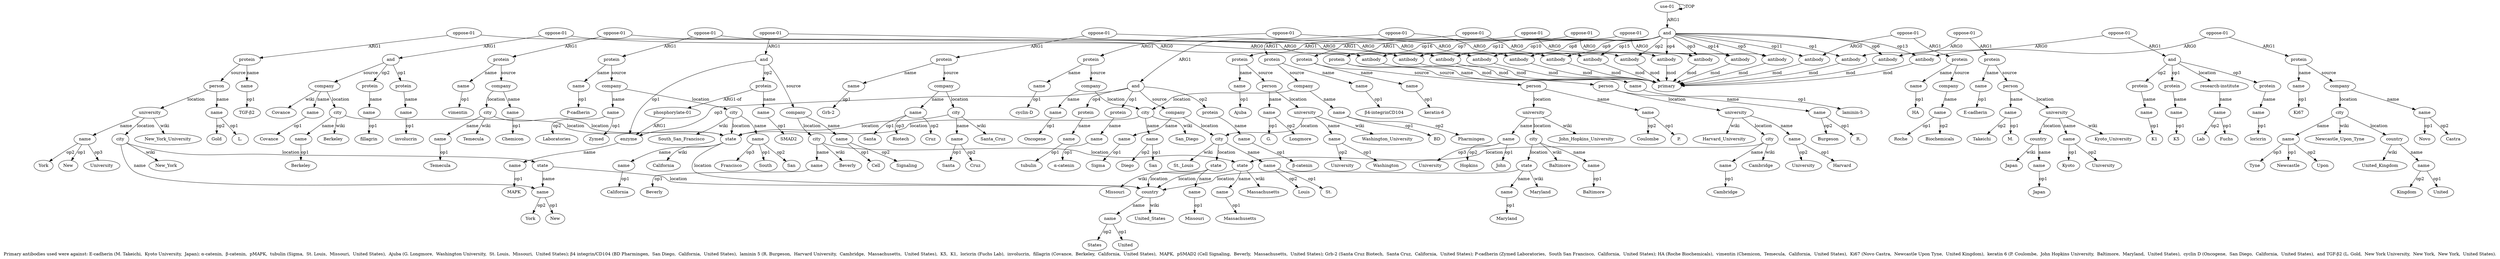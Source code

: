 digraph  {
	graph [label="Primary antibodies used were against: E-cadherin (M. Takeichi,  Kyoto University,  Japan); α-catenin,  β-catenin,  pMAPK,  tubulin (\
Sigma,  St. Louis,  Missouri,  United States),  Ajuba (G. Longmore,  Washington University,  St. Louis,  Missouri,  United States); \
β4 integrin/CD104 (BD Pharmingen,  San Diego,  California,  United States),  laminin 5 (R. Burgeson,  Harvard University,  Cambridge,  \
Massachusetts,  United States),  K5,  K1,  loricrin (Fuchs Lab),  involucrin,  fillagrin (Covance,  Berkeley,  California,  United \
States),  MAPK,  pSMAD2 (Cell Signaling,  Beverly,  Massachusetts,  United States); Grb-2 (Santa Cruz Biotech,  Santa Cruz,  California,  \
United States); P-cadherin (Zymed Laboratories,  South San Francisco,  California,  United States); HA (Roche Biochemicals),  vimentin (\
Chemicon,  Temecula,  California,  United States),  Ki67 (Novo Castra,  Newcastle Upon Tyne,  United Kingdom),  keratin 6 (P. Coulombe,  \
John Hopkins University,  Baltimore,  Maryland,  United States),  cyclin D (Oncogene,  San Diego,  California,  United States),  \
and TGF-β2 (L. Gold,  New York University,  New York,  New York,  United States)."];
	node [label="\N"];
	"a56 Burgeson"	 [color=black,
		gold_ind=-1,
		gold_label=Burgeson,
		label=Burgeson,
		test_ind=-1,
		test_label=Burgeson];
	"a8 Takeichi"	 [color=black,
		gold_ind=-1,
		gold_label=Takeichi,
		label=Takeichi,
		test_ind=-1,
		test_label=Takeichi];
	a161	 [color=black,
		gold_ind=161,
		gold_label=name,
		label=name,
		test_ind=161,
		test_label=name];
	"a161 York"	 [color=black,
		gold_ind=-1,
		gold_label=York,
		label=York,
		test_ind=-1,
		test_label=York];
	a161 -> "a161 York" [key=0,
	color=black,
	gold_label=op2,
	label=op2,
	test_label=op2];
"a161 New" [color=black,
	gold_ind=-1,
	gold_label=New,
	label=New,
	test_ind=-1,
	test_label=New];
a161 -> "a161 New" [key=0,
color=black,
gold_label=op1,
label=op1,
test_label=op1];
"a89 SMAD2" [color=black,
gold_ind=-1,
gold_label=SMAD2,
label=SMAD2,
test_ind=-1,
test_label=SMAD2];
"a131 Tyne" [color=black,
gold_ind=-1,
gold_label=Tyne,
label=Tyne,
test_ind=-1,
test_label=Tyne];
"a144 Maryland" [color=black,
gold_ind=-1,
gold_label=Maryland,
label=Maryland,
test_ind=-1,
test_label=Maryland];
"a12 Japan" [color=black,
gold_ind=-1,
gold_label=Japan,
label=Japan,
test_ind=-1,
test_label=Japan];
"a99 Cruz" [color=black,
gold_ind=-1,
gold_label=Cruz,
label=Cruz,
test_ind=-1,
test_label=Cruz];
"a97 Grb-2" [color=black,
gold_ind=-1,
gold_label="Grb-2",
label="Grb-2",
test_ind=-1,
test_label="Grb-2"];
"a73 Fuchs" [color=black,
gold_ind=-1,
gold_label=Fuchs,
label=Fuchs,
test_ind=-1,
test_label=Fuchs];
"a107 Laboratories" [color=black,
gold_ind=-1,
gold_label=Laboratories,
label=Laboratories,
test_ind=-1,
test_label=Laboratories];
"a130 Newcastle_Upon_Tyne" [color=black,
gold_ind=-1,
gold_label=Newcastle_Upon_Tyne,
label=Newcastle_Upon_Tyne,
test_ind=-1,
test_label=Newcastle_Upon_Tyne];
"a109 South" [color=black,
gold_ind=-1,
gold_label=South,
label=South,
test_ind=-1,
test_label=South];
"a133 Kingdom" [color=black,
gold_ind=-1,
gold_label=Kingdom,
label=Kingdom,
test_ind=-1,
test_label=Kingdom];
"a29 Missouri" [color=black,
gold_ind=-1,
gold_label=Missouri,
label=Missouri,
test_ind=-1,
test_label=Missouri];
"a158 New_York_University" [color=black,
gold_ind=-1,
gold_label=New_York_University,
label=New_York_University,
test_ind=-1,
test_label=New_York_University];
"a157 Gold" [color=black,
gold_ind=-1,
gold_label=Gold,
label=Gold,
test_ind=-1,
test_label=Gold];
"a157 L." [color=black,
gold_ind=-1,
gold_label="L.",
label="L.",
test_ind=-1,
test_label="L."];
a99 [color=black,
gold_ind=99,
gold_label=name,
label=name,
test_ind=99,
test_label=name];
a99 -> "a99 Cruz" [key=0,
color=black,
gold_label=op2,
label=op2,
test_label=op2];
"a99 Santa" [color=black,
gold_ind=-1,
gold_label=Santa,
label=Santa,
test_ind=-1,
test_label=Santa];
a99 -> "a99 Santa" [key=0,
color=black,
gold_label=op1,
label=op1,
test_label=op1];
"a99 Biotech" [color=black,
gold_ind=-1,
gold_label=Biotech,
label=Biotech,
test_ind=-1,
test_label=Biotech];
a99 -> "a99 Biotech" [key=0,
color=black,
gold_label=op3,
label=op3,
test_label=op3];
a98 [color=black,
gold_ind=98,
gold_label=company,
label=company,
test_ind=98,
test_label=company];
a98 -> a99 [key=0,
color=black,
gold_label=name,
label=name,
test_label=name];
a100 [color=black,
gold_ind=100,
gold_label=city,
label=city,
test_ind=100,
test_label=city];
a98 -> a100 [key=0,
color=black,
gold_label=location,
label=location,
test_label=location];
"a10 Kyoto" [color=black,
gold_ind=-1,
gold_label=Kyoto,
label=Kyoto,
test_ind=-1,
test_label=Kyoto];
a95 [color=black,
gold_ind=95,
gold_label="oppose-01",
label="oppose-01",
test_ind=95,
test_label="oppose-01"];
a94 [color=black,
gold_ind=94,
gold_label=antibody,
label=antibody,
test_ind=94,
test_label=antibody];
a95 -> a94 [key=0,
color=black,
gold_label=ARG0,
label=ARG0,
test_label=ARG0];
a96 [color=black,
gold_ind=96,
gold_label=protein,
label=protein,
test_ind=96,
test_label=protein];
a95 -> a96 [key=0,
color=black,
gold_label=ARG1,
label=ARG1,
test_label=ARG1];
a3 [color=black,
gold_ind=3,
gold_label=primary,
label=primary,
test_ind=3,
test_label=primary];
a94 -> a3 [key=0,
color=black,
gold_label=mod,
label=mod,
test_label=mod];
a97 [color=black,
gold_ind=97,
gold_label=name,
label=name,
test_ind=97,
test_label=name];
a97 -> "a97 Grb-2" [key=0,
color=black,
gold_label=op1,
label=op1,
test_label=op1];
a96 -> a98 [key=0,
color=black,
gold_label=source,
label=source,
test_label=source];
a96 -> a97 [key=0,
color=black,
gold_label=name,
label=name,
test_label=name];
a91 [color=black,
gold_ind=91,
gold_label=name,
label=name,
test_ind=91,
test_label=name];
"a91 Signaling" [color=black,
gold_ind=-1,
gold_label=Signaling,
label=Signaling,
test_ind=-1,
test_label=Signaling];
a91 -> "a91 Signaling" [key=0,
color=black,
gold_label=op2,
label=op2,
test_label=op2];
"a91 Cell" [color=black,
gold_ind=-1,
gold_label=Cell,
label=Cell,
test_ind=-1,
test_label=Cell];
a91 -> "a91 Cell" [key=0,
color=black,
gold_label=op1,
label=op1,
test_label=op1];
a90 [color=black,
gold_ind=90,
gold_label=company,
label=company,
test_ind=90,
test_label=company];
a90 -> a91 [key=0,
color=black,
gold_label=name,
label=name,
test_label=name];
a92 [color=black,
gold_ind=92,
gold_label=city,
label=city,
test_ind=92,
test_label=city];
a90 -> a92 [key=0,
color=black,
gold_label=location,
label=location,
test_label=location];
a93 [color=black,
gold_ind=93,
gold_label=name,
label=name,
test_ind=93,
test_label=name];
"a93 Beverly" [color=black,
gold_ind=-1,
gold_label=Beverly,
label=Beverly,
test_ind=-1,
test_label=Beverly];
a93 -> "a93 Beverly" [key=0,
color=black,
gold_label=op1,
label=op1,
test_label=op1];
a92 -> a93 [key=0,
color=black,
gold_label=name,
label=name,
test_label=name];
a61 [color=black,
gold_ind=61,
gold_label=state,
label=state,
test_ind=61,
test_label=state];
a92 -> a61 [key=0,
color=black,
gold_label=location,
label=location,
test_label=location];
"a92 Beverly" [color=black,
gold_ind=-1,
gold_label=Beverly,
label=Beverly,
test_ind=-1,
test_label=Beverly];
a92 -> "a92 Beverly" [key=0,
color=black,
gold_label=wiki,
label=wiki,
test_label=wiki];
"a69 K1" [color=black,
gold_ind=-1,
gold_label=K1,
label=K1,
test_ind=-1,
test_label=K1];
"a131 Newcastle" [color=black,
gold_ind=-1,
gold_label=Newcastle,
label=Newcastle,
test_ind=-1,
test_label=Newcastle];
"a131 Upon" [color=black,
gold_ind=-1,
gold_label=Upon,
label=Upon,
test_ind=-1,
test_label=Upon];
a79 [color=black,
gold_ind=79,
gold_label=protein,
label=protein,
test_ind=79,
test_label=protein];
a80 [color=black,
gold_ind=80,
gold_label=name,
label=name,
test_ind=80,
test_label=name];
a79 -> a80 [key=0,
color=black,
gold_label=name,
label=name,
test_label=name];
a78 [color=black,
gold_ind=78,
gold_label=name,
label=name,
test_ind=78,
test_label=name];
"a78 involucrin" [color=black,
gold_ind=-1,
gold_label=involucrin,
label=involucrin,
test_ind=-1,
test_label=involucrin];
a78 -> "a78 involucrin" [key=0,
color=black,
gold_label=op1,
label=op1,
test_label=op1];
a77 [color=black,
gold_ind=77,
gold_label=protein,
label=protein,
test_ind=77,
test_label=protein];
a77 -> a78 [key=0,
color=black,
gold_label=name,
label=name,
test_label=name];
a76 [color=black,
gold_ind=76,
gold_label=and,
label=and,
test_ind=76,
test_label=and];
a76 -> a79 [key=0,
color=black,
gold_label=op2,
label=op2,
test_label=op2];
a76 -> a77 [key=0,
color=black,
gold_label=op1,
label=op1,
test_label=op1];
a81 [color=black,
gold_ind=81,
gold_label=company,
label=company,
test_ind=81,
test_label=company];
a76 -> a81 [key=0,
color=black,
gold_label=source,
label=source,
test_label=source];
a75 [color=black,
gold_ind=75,
gold_label="oppose-01",
label="oppose-01",
test_ind=75,
test_label="oppose-01"];
a75 -> a76 [key=0,
color=black,
gold_label=ARG1,
label=ARG1,
test_label=ARG1];
a74 [color=black,
gold_ind=74,
gold_label=antibody,
label=antibody,
test_ind=74,
test_label=antibody];
a75 -> a74 [key=0,
color=black,
gold_label=ARG0,
label=ARG0,
test_label=ARG0];
a74 -> a3 [key=0,
color=black,
gold_label=mod,
label=mod,
test_label=mod];
a73 [color=black,
gold_ind=73,
gold_label=name,
label=name,
test_ind=73,
test_label=name];
a73 -> "a73 Fuchs" [key=0,
color=black,
gold_label=op1,
label=op1,
test_label=op1];
"a73 Lab" [color=black,
gold_ind=-1,
gold_label=Lab,
label=Lab,
test_ind=-1,
test_label=Lab];
a73 -> "a73 Lab" [key=0,
color=black,
gold_label=op2,
label=op2,
test_label=op2];
a72 [color=black,
gold_ind=72,
gold_label="research-institute",
label="research-institute",
test_ind=72,
test_label="research-institute"];
a72 -> a73 [key=0,
color=black,
gold_label=name,
label=name,
test_label=name];
a71 [color=black,
gold_ind=71,
gold_label=name,
label=name,
test_ind=71,
test_label=name];
"a71 loricrin" [color=black,
gold_ind=-1,
gold_label=loricrin,
label=loricrin,
test_ind=-1,
test_label=loricrin];
a71 -> "a71 loricrin" [key=0,
color=black,
gold_label=op1,
label=op1,
test_label=op1];
a70 [color=black,
gold_ind=70,
gold_label=protein,
label=protein,
test_ind=70,
test_label=protein];
a70 -> a71 [key=0,
color=black,
gold_label=name,
label=name,
test_label=name];
"a81 Covance" [color=black,
gold_ind=-1,
gold_label=Covance,
label=Covance,
test_ind=-1,
test_label=Covance];
"a132 United_Kingdom" [color=black,
gold_ind=-1,
gold_label=United_Kingdom,
label=United_Kingdom,
test_ind=-1,
test_label=United_Kingdom];
"a84 Berkeley" [color=black,
gold_ind=-1,
gold_label=Berkeley,
label=Berkeley,
test_ind=-1,
test_label=Berkeley];
"a115 Roche" [color=black,
gold_ind=-1,
gold_label=Roche,
label=Roche,
test_ind=-1,
test_label=Roche];
a82 [color=black,
gold_ind=82,
gold_label=name,
label=name,
test_ind=82,
test_label=name];
"a82 Covance" [color=black,
gold_ind=-1,
gold_label=Covance,
label=Covance,
test_ind=-1,
test_label=Covance];
a82 -> "a82 Covance" [key=0,
color=black,
gold_label=op1,
label=op1,
test_label=op1];
a83 [color=black,
gold_ind=83,
gold_label=city,
label=city,
test_ind=83,
test_label=city];
a84 [color=black,
gold_ind=84,
gold_label=name,
label=name,
test_ind=84,
test_label=name];
a83 -> a84 [key=0,
color=black,
gold_label=name,
label=name,
test_label=name];
"a83 Berkeley" [color=black,
gold_ind=-1,
gold_label=Berkeley,
label=Berkeley,
test_ind=-1,
test_label=Berkeley];
a83 -> "a83 Berkeley" [key=0,
color=black,
gold_label=wiki,
label=wiki,
test_label=wiki];
a49 [color=black,
gold_ind=49,
gold_label=state,
label=state,
test_ind=49,
test_label=state];
a83 -> a49 [key=0,
color=black,
gold_label=location,
label=location,
test_label=location];
"a80 fillagrin" [color=black,
gold_ind=-1,
gold_label=fillagrin,
label=fillagrin,
test_ind=-1,
test_label=fillagrin];
a80 -> "a80 fillagrin" [key=0,
color=black,
gold_label=op1,
label=op1,
test_label=op1];
a81 -> "a81 Covance" [key=0,
color=black,
gold_label=wiki,
label=wiki,
test_label=wiki];
a81 -> a82 [key=0,
color=black,
gold_label=name,
label=name,
test_label=name];
a81 -> a83 [key=0,
color=black,
gold_label=location,
label=location,
test_label=location];
a86 [color=black,
gold_ind=86,
gold_label="oppose-01",
label="oppose-01",
test_ind=86,
test_label="oppose-01"];
a87 [color=black,
gold_ind=87,
gold_label=and,
label=and,
test_ind=87,
test_label=and];
a86 -> a87 [key=0,
color=black,
gold_label=ARG1,
label=ARG1,
test_label=ARG1];
a85 [color=black,
gold_ind=85,
gold_label=antibody,
label=antibody,
test_ind=85,
test_label=antibody];
a86 -> a85 [key=0,
color=black,
gold_label=ARG0,
label=ARG0,
test_label=ARG0];
a87 -> a90 [key=0,
color=black,
gold_label=source,
label=source,
test_label=source];
a88 [color=black,
gold_ind=88,
gold_label=protein,
label=protein,
test_ind=88,
test_label=protein];
a87 -> a88 [key=0,
color=black,
gold_label=op2,
label=op2,
test_label=op2];
a20 [color=black,
gold_ind=20,
gold_label=enzyme,
label=enzyme,
test_ind=20,
test_label=enzyme];
a87 -> a20 [key=0,
color=black,
gold_label=op1,
label=op1,
test_label=op1];
a84 -> "a84 Berkeley" [key=0,
color=black,
gold_label=op1,
label=op1,
test_label=op1];
a85 -> a3 [key=0,
color=black,
gold_label=mod,
label=mod,
test_label=mod];
a89 [color=black,
gold_ind=89,
gold_label=name,
label=name,
test_ind=89,
test_label=name];
a88 -> a89 [key=0,
color=black,
gold_label=name,
label=name,
test_label=name];
a22 [color=black,
gold_ind=22,
gold_label="phosphorylate-01",
label="phosphorylate-01",
test_ind=22,
test_label="phosphorylate-01"];
a88 -> a22 [key=0,
color=black,
gold_label="ARG1-of",
label="ARG1-of",
test_label="ARG1-of"];
a89 -> "a89 SMAD2" [key=0,
color=black,
gold_label=op1,
label=op1,
test_label=op1];
"a49 California" [color=black,
gold_ind=-1,
gold_label=California,
label=California,
test_ind=-1,
test_label=California];
a159 [color=black,
gold_ind=159,
gold_label=name,
label=name,
test_ind=159,
test_label=name];
"a159 New" [color=black,
gold_ind=-1,
gold_label=New,
label=New,
test_ind=-1,
test_label=New];
a159 -> "a159 New" [key=0,
color=black,
gold_label=op1,
label=op1,
test_label=op1];
"a159 University" [color=black,
gold_ind=-1,
gold_label=University,
label=University,
test_ind=-1,
test_label=University];
a159 -> "a159 University" [key=0,
color=black,
gold_label=op3,
label=op3,
test_label=op3];
"a159 York" [color=black,
gold_ind=-1,
gold_label=York,
label=York,
test_ind=-1,
test_label=York];
a159 -> "a159 York" [key=0,
color=black,
gold_label=op2,
label=op2,
test_label=op2];
a128 [color=black,
gold_ind=128,
gold_label=company,
label=company,
test_ind=128,
test_label=company];
a129 [color=black,
gold_ind=129,
gold_label=name,
label=name,
test_ind=129,
test_label=name];
a128 -> a129 [key=0,
color=black,
gold_label=name,
label=name,
test_label=name];
a130 [color=black,
gold_ind=130,
gold_label=city,
label=city,
test_ind=130,
test_label=city];
a128 -> a130 [key=0,
color=black,
gold_label=location,
label=location,
test_label=location];
"a129 Castra" [color=black,
gold_ind=-1,
gold_label=Castra,
label=Castra,
test_ind=-1,
test_label=Castra];
a129 -> "a129 Castra" [key=0,
color=black,
gold_label=op2,
label=op2,
test_label=op2];
"a129 Novo" [color=black,
gold_ind=-1,
gold_label=Novo,
label=Novo,
test_ind=-1,
test_label=Novo];
a129 -> "a129 Novo" [key=0,
color=black,
gold_label=op1,
label=op1,
test_label=op1];
"a17 α-catenin" [color=black,
gold_ind=-1,
gold_label="α-catenin",
label="α-catenin",
test_ind=-1,
test_label="α-catenin"];
a120 [color=black,
gold_ind=120,
gold_label=company,
label=company,
test_ind=120,
test_label=company];
a121 [color=black,
gold_ind=121,
gold_label=name,
label=name,
test_ind=121,
test_label=name];
a120 -> a121 [key=0,
color=black,
gold_label=name,
label=name,
test_label=name];
a122 [color=black,
gold_ind=122,
gold_label=city,
label=city,
test_ind=122,
test_label=city];
a120 -> a122 [key=0,
color=black,
gold_label=location,
label=location,
test_label=location];
"a121 Chemicon" [color=black,
gold_ind=-1,
gold_label=Chemicon,
label=Chemicon,
test_ind=-1,
test_label=Chemicon];
a121 -> "a121 Chemicon" [key=0,
color=black,
gold_label=op1,
label=op1,
test_label=op1];
a123 [color=black,
gold_ind=123,
gold_label=name,
label=name,
test_ind=123,
test_label=name];
a122 -> a123 [key=0,
color=black,
gold_label=name,
label=name,
test_label=name];
a122 -> a49 [key=0,
color=black,
gold_label=location,
label=location,
test_label=location];
"a122 Temecula" [color=black,
gold_ind=-1,
gold_label=Temecula,
label=Temecula,
test_ind=-1,
test_label=Temecula];
a122 -> "a122 Temecula" [key=0,
color=black,
gold_label=wiki,
label=wiki,
test_label=wiki];
"a123 Temecula" [color=black,
gold_ind=-1,
gold_label=Temecula,
label=Temecula,
test_ind=-1,
test_label=Temecula];
a123 -> "a123 Temecula" [key=0,
color=black,
gold_label=op1,
label=op1,
test_label=op1];
a124 [color=black,
gold_ind=124,
gold_label=antibody,
label=antibody,
test_ind=124,
test_label=antibody];
a124 -> a3 [key=0,
color=black,
gold_label=mod,
label=mod,
test_label=mod];
a125 [color=black,
gold_ind=125,
gold_label="oppose-01",
label="oppose-01",
test_ind=125,
test_label="oppose-01"];
a125 -> a124 [key=0,
color=black,
gold_label=ARG0,
label=ARG0,
test_label=ARG0];
a126 [color=black,
gold_ind=126,
gold_label=protein,
label=protein,
test_ind=126,
test_label=protein];
a125 -> a126 [key=0,
color=black,
gold_label=ARG1,
label=ARG1,
test_label=ARG1];
a126 -> a128 [key=0,
color=black,
gold_label=source,
label=source,
test_label=source];
a127 [color=black,
gold_ind=127,
gold_label=name,
label=name,
test_ind=127,
test_label=name];
a126 -> a127 [key=0,
color=black,
gold_label=name,
label=name,
test_label=name];
"a127 Ki67" [color=black,
gold_ind=-1,
gold_label=Ki67,
label=Ki67,
test_ind=-1,
test_label=Ki67];
a127 -> "a127 Ki67" [key=0,
color=black,
gold_label=op1,
label=op1,
test_label=op1];
"a62 Massachusetts" [color=black,
gold_ind=-1,
gold_label=Massachusetts,
label=Massachusetts,
test_ind=-1,
test_label=Massachusetts];
a68 [color=black,
gold_ind=68,
gold_label=protein,
label=protein,
test_ind=68,
test_label=protein];
a69 [color=black,
gold_ind=69,
gold_label=name,
label=name,
test_ind=69,
test_label=name];
a68 -> a69 [key=0,
color=black,
gold_label=name,
label=name,
test_label=name];
a69 -> "a69 K1" [key=0,
color=black,
gold_label=op1,
label=op1,
test_label=op1];
a64 [color=black,
gold_ind=64,
gold_label="oppose-01",
label="oppose-01",
test_ind=64,
test_label="oppose-01"];
a65 [color=black,
gold_ind=65,
gold_label=and,
label=and,
test_ind=65,
test_label=and];
a64 -> a65 [key=0,
color=black,
gold_label=ARG1,
label=ARG1,
test_label=ARG1];
a63 [color=black,
gold_ind=63,
gold_label=antibody,
label=antibody,
test_ind=63,
test_label=antibody];
a64 -> a63 [key=0,
color=black,
gold_label=ARG0,
label=ARG0,
test_label=ARG0];
a65 -> a72 [key=0,
color=black,
gold_label=location,
label=location,
test_label=location];
a65 -> a70 [key=0,
color=black,
gold_label=op3,
label=op3,
test_label=op3];
a65 -> a68 [key=0,
color=black,
gold_label=op2,
label=op2,
test_label=op2];
a66 [color=black,
gold_ind=66,
gold_label=protein,
label=protein,
test_ind=66,
test_label=protein];
a65 -> a66 [key=0,
color=black,
gold_label=op1,
label=op1,
test_label=op1];
a67 [color=black,
gold_ind=67,
gold_label=name,
label=name,
test_ind=67,
test_label=name];
a66 -> a67 [key=0,
color=black,
gold_label=name,
label=name,
test_label=name];
"a67 K5" [color=black,
gold_ind=-1,
gold_label=K5,
label=K5,
test_ind=-1,
test_label=K5];
a67 -> "a67 K5" [key=0,
color=black,
gold_label=op1,
label=op1,
test_label=op1];
a60 [color=black,
gold_ind=60,
gold_label=name,
label=name,
test_ind=60,
test_label=name];
"a60 Cambridge" [color=black,
gold_ind=-1,
gold_label=Cambridge,
label=Cambridge,
test_ind=-1,
test_label=Cambridge];
a60 -> "a60 Cambridge" [key=0,
color=black,
gold_label=op1,
label=op1,
test_label=op1];
a62 [color=black,
gold_ind=62,
gold_label=name,
label=name,
test_ind=62,
test_label=name];
a61 -> a62 [key=0,
color=black,
gold_label=name,
label=name,
test_label=name];
a31 [color=black,
gold_ind=31,
gold_label=country,
label=country,
test_ind=31,
test_label=country];
a61 -> a31 [key=0,
color=black,
gold_label=location,
label=location,
test_label=location];
"a61 Massachusetts" [color=black,
gold_ind=-1,
gold_label=Massachusetts,
label=Massachusetts,
test_ind=-1,
test_label=Massachusetts];
a61 -> "a61 Massachusetts" [key=0,
color=black,
gold_label=wiki,
label=wiki,
test_label=wiki];
a62 -> "a62 Massachusetts" [key=0,
color=black,
gold_label=op1,
label=op1,
test_label=op1];
a63 -> a3 [key=0,
color=black,
gold_label=mod,
label=mod,
test_label=mod];
"a28 Louis" [color=black,
gold_ind=-1,
gold_label=Louis,
label=Louis,
test_ind=-1,
test_label=Louis];
"a48 Diego" [color=black,
gold_ind=-1,
gold_label=Diego,
label=Diego,
test_ind=-1,
test_label=Diego];
"a31 United_States" [color=black,
gold_ind=-1,
gold_label=United_States,
label=United_States,
test_ind=-1,
test_label=United_States];
"a21 MAPK" [color=black,
gold_ind=-1,
gold_label=MAPK,
label=MAPK,
test_ind=-1,
test_label=MAPK];
"a101 Santa" [color=black,
gold_ind=-1,
gold_label=Santa,
label=Santa,
test_ind=-1,
test_label=Santa];
"a47 San_Diego" [color=black,
gold_ind=-1,
gold_label=San_Diego,
label=San_Diego,
test_ind=-1,
test_label=San_Diego];
"a108 South_San_Francisco" [color=black,
gold_ind=-1,
gold_label=South_San_Francisco,
label=South_San_Francisco,
test_ind=-1,
test_label=South_San_Francisco];
"a28 St." [color=black,
gold_ind=-1,
gold_label="St.",
label="St.",
test_ind=-1,
test_label="St."];
"a39 Washington_University" [color=black,
gold_ind=-1,
gold_label=Washington_University,
label=Washington_University,
test_ind=-1,
test_label=Washington_University];
"a139 Coulombe" [color=black,
gold_ind=-1,
gold_label=Coulombe,
label=Coulombe,
test_ind=-1,
test_label=Coulombe];
a139 [color=black,
gold_ind=139,
gold_label=name,
label=name,
test_ind=139,
test_label=name];
a139 -> "a139 Coulombe" [key=0,
color=black,
gold_label=op2,
label=op2,
test_label=op2];
"a139 P." [color=black,
gold_ind=-1,
gold_label="P.",
label="P.",
test_ind=-1,
test_label="P."];
a139 -> "a139 P." [key=0,
color=black,
gold_label=op1,
label=op1,
test_label=op1];
a138 [color=black,
gold_ind=138,
gold_label=person,
label=person,
test_ind=138,
test_label=person];
a138 -> a139 [key=0,
color=black,
gold_label=name,
label=name,
test_label=name];
a140 [color=black,
gold_ind=140,
gold_label=university,
label=university,
test_ind=140,
test_label=university];
a138 -> a140 [key=0,
color=black,
gold_label=location,
label=location,
test_label=location];
"a109 San" [color=black,
gold_ind=-1,
gold_label=San,
label=San,
test_ind=-1,
test_label=San];
a133 [color=black,
gold_ind=133,
gold_label=name,
label=name,
test_ind=133,
test_label=name];
a133 -> "a133 Kingdom" [key=0,
color=black,
gold_label=op2,
label=op2,
test_label=op2];
"a133 United" [color=black,
gold_ind=-1,
gold_label=United,
label=United,
test_ind=-1,
test_label=United];
a133 -> "a133 United" [key=0,
color=black,
gold_label=op1,
label=op1,
test_label=op1];
a132 [color=black,
gold_ind=132,
gold_label=country,
label=country,
test_ind=132,
test_label=country];
a132 -> "a132 United_Kingdom" [key=0,
color=black,
gold_label=wiki,
label=wiki,
test_label=wiki];
a132 -> a133 [key=0,
color=black,
gold_label=name,
label=name,
test_label=name];
a131 [color=black,
gold_ind=131,
gold_label=name,
label=name,
test_ind=131,
test_label=name];
a131 -> "a131 Tyne" [key=0,
color=black,
gold_label=op3,
label=op3,
test_label=op3];
a131 -> "a131 Newcastle" [key=0,
color=black,
gold_label=op1,
label=op1,
test_label=op1];
a131 -> "a131 Upon" [key=0,
color=black,
gold_label=op2,
label=op2,
test_label=op2];
a130 -> "a130 Newcastle_Upon_Tyne" [key=0,
color=black,
gold_label=wiki,
label=wiki,
test_label=wiki];
a130 -> a132 [key=0,
color=black,
gold_label=location,
label=location,
test_label=location];
a130 -> a131 [key=0,
color=black,
gold_label=name,
label=name,
test_label=name];
a137 [color=black,
gold_ind=137,
gold_label=name,
label=name,
test_ind=137,
test_label=name];
"a137 keratin-6" [color=black,
gold_ind=-1,
gold_label="keratin-6",
label="keratin-6",
test_ind=-1,
test_label="keratin-6"];
a137 -> "a137 keratin-6" [key=0,
color=black,
gold_label=op1,
label=op1,
test_label=op1];
a136 [color=black,
gold_ind=136,
gold_label=protein,
label=protein,
test_ind=136,
test_label=protein];
a136 -> a138 [key=0,
color=black,
gold_label=source,
label=source,
test_label=source];
a136 -> a137 [key=0,
color=black,
gold_label=name,
label=name,
test_label=name];
a135 [color=black,
gold_ind=135,
gold_label="oppose-01",
label="oppose-01",
test_ind=135,
test_label="oppose-01"];
a135 -> a136 [key=0,
color=black,
gold_label=ARG1,
label=ARG1,
test_label=ARG1];
a134 [color=black,
gold_ind=134,
gold_label=antibody,
label=antibody,
test_ind=134,
test_label=antibody];
a135 -> a134 [key=0,
color=black,
gold_label=ARG0,
label=ARG0,
test_label=ARG0];
a134 -> a3 [key=0,
color=black,
gold_label=mod,
label=mod,
test_label=mod];
"a119 vimentin" [color=black,
gold_ind=-1,
gold_label=vimentin,
label=vimentin,
test_ind=-1,
test_label=vimentin];
a162 [color=black,
gold_ind=162,
gold_label=state,
label=state,
test_ind=162,
test_label=state];
a162 -> a161 [key=0,
color=black,
gold_label=name,
label=name,
test_label=name];
a162 -> a31 [key=0,
color=black,
gold_label=location,
label=location,
test_label=location];
"a151 Oncogene" [color=black,
gold_ind=-1,
gold_label=Oncogene,
label=Oncogene,
test_ind=-1,
test_label=Oncogene];
"a54 laminin-5" [color=black,
gold_ind=-1,
gold_label="laminin-5",
label="laminin-5",
test_ind=-1,
test_label="laminin-5"];
"a141 University" [color=black,
gold_ind=-1,
gold_label=University,
label=University,
test_ind=-1,
test_label=University];
"a58 Harvard" [color=black,
gold_ind=-1,
gold_label=Harvard,
label=Harvard,
test_ind=-1,
test_label=Harvard];
a106 [color=black,
gold_ind=106,
gold_label=company,
label=company,
test_ind=106,
test_label=company];
a107 [color=black,
gold_ind=107,
gold_label=name,
label=name,
test_ind=107,
test_label=name];
a106 -> a107 [key=0,
color=black,
gold_label=name,
label=name,
test_label=name];
a108 [color=black,
gold_ind=108,
gold_label=city,
label=city,
test_ind=108,
test_label=city];
a106 -> a108 [key=0,
color=black,
gold_label=location,
label=location,
test_label=location];
a107 -> "a107 Laboratories" [key=0,
color=black,
gold_label=op2,
label=op2,
test_label=op2];
"a107 Zymed" [color=black,
gold_ind=-1,
gold_label=Zymed,
label=Zymed,
test_ind=-1,
test_label=Zymed];
a107 -> "a107 Zymed" [key=0,
color=black,
gold_label=op1,
label=op1,
test_label=op1];
a104 [color=black,
gold_ind=104,
gold_label=protein,
label=protein,
test_ind=104,
test_label=protein];
a104 -> a106 [key=0,
color=black,
gold_label=source,
label=source,
test_label=source];
a105 [color=black,
gold_ind=105,
gold_label=name,
label=name,
test_ind=105,
test_label=name];
a104 -> a105 [key=0,
color=black,
gold_label=name,
label=name,
test_label=name];
"a105 P-cadherin" [color=black,
gold_ind=-1,
gold_label="P-cadherin",
label="P-cadherin",
test_ind=-1,
test_label="P-cadherin"];
a105 -> "a105 P-cadherin" [key=0,
color=black,
gold_label=op1,
label=op1,
test_label=op1];
a102 [color=black,
gold_ind=102,
gold_label=antibody,
label=antibody,
test_ind=102,
test_label=antibody];
a102 -> a3 [key=0,
color=black,
gold_label=mod,
label=mod,
test_label=mod];
a103 [color=black,
gold_ind=103,
gold_label="oppose-01",
label="oppose-01",
test_ind=103,
test_label="oppose-01"];
a103 -> a104 [key=0,
color=black,
gold_label=ARG1,
label=ARG1,
test_label=ARG1];
a103 -> a102 [key=0,
color=black,
gold_label=ARG0,
label=ARG0,
test_label=ARG0];
a101 [color=black,
gold_ind=101,
gold_label=name,
label=name,
test_ind=101,
test_label=name];
a100 -> a101 [key=0,
color=black,
gold_label=name,
label=name,
test_label=name];
"a100 Santa_Cruz" [color=black,
gold_ind=-1,
gold_label=Santa_Cruz,
label=Santa_Cruz,
test_ind=-1,
test_label=Santa_Cruz];
a100 -> "a100 Santa_Cruz" [key=0,
color=black,
gold_label=wiki,
label=wiki,
test_label=wiki];
a100 -> a49 [key=0,
color=black,
gold_label=location,
label=location,
test_label=location];
a101 -> "a101 Santa" [key=0,
color=black,
gold_label=op1,
label=op1,
test_label=op1];
"a101 Cruz" [color=black,
gold_ind=-1,
gold_label=Cruz,
label=Cruz,
test_ind=-1,
test_label=Cruz];
a101 -> "a101 Cruz" [key=0,
color=black,
gold_label=op2,
label=op2,
test_label=op2];
"a26 Sigma" [color=black,
gold_ind=-1,
gold_label=Sigma,
label=Sigma,
test_ind=-1,
test_label=Sigma];
a108 -> "a108 South_San_Francisco" [key=0,
color=black,
gold_label=wiki,
label=wiki,
test_label=wiki];
a109 [color=black,
gold_ind=109,
gold_label=name,
label=name,
test_ind=109,
test_label=name];
a108 -> a109 [key=0,
color=black,
gold_label=name,
label=name,
test_label=name];
a108 -> a49 [key=0,
color=black,
gold_label=location,
label=location,
test_label=location];
a109 -> "a109 South" [key=0,
color=black,
gold_label=op1,
label=op1,
test_label=op1];
a109 -> "a109 San" [key=0,
color=black,
gold_label=op2,
label=op2,
test_label=op2];
"a109 Francisco" [color=black,
gold_ind=-1,
gold_label=Francisco,
label=Francisco,
test_ind=-1,
test_label=Francisco];
a109 -> "a109 Francisco" [key=0,
color=black,
gold_label=op3,
label=op3,
test_label=op3];
"a38 Longmore" [color=black,
gold_ind=-1,
gold_label=Longmore,
label=Longmore,
test_ind=-1,
test_label=Longmore];
"a36 Ajuba" [color=black,
gold_ind=-1,
gold_label=Ajuba,
label=Ajuba,
test_ind=-1,
test_label=Ajuba];
"a59 Cambridge" [color=black,
gold_ind=-1,
gold_label=Cambridge,
label=Cambridge,
test_ind=-1,
test_label=Cambridge];
"a32 States" [color=black,
gold_ind=-1,
gold_label=States,
label=States,
test_ind=-1,
test_label=States];
"a27 St._Louis" [color=black,
gold_ind=-1,
gold_label="St._Louis",
label="St._Louis",
test_ind=-1,
test_label="St._Louis"];
"a11 Japan" [color=black,
gold_ind=-1,
gold_label=Japan,
label=Japan,
test_ind=-1,
test_label=Japan];
a160 [color=black,
gold_ind=160,
gold_label=city,
label=city,
test_ind=160,
test_label=city];
a160 -> a161 [key=0,
color=black,
gold_label=name,
label=name,
test_label=name];
a160 -> a162 [key=0,
color=black,
gold_label=location,
label=location,
test_label=location];
"a160 New_York" [color=black,
gold_ind=-1,
gold_label=New_York,
label=New_York,
test_ind=-1,
test_label=New_York];
a160 -> "a160 New_York" [key=0,
color=black,
gold_label=wiki,
label=wiki,
test_label=wiki];
"a141 Hopkins" [color=black,
gold_ind=-1,
gold_label=Hopkins,
label=Hopkins,
test_ind=-1,
test_label=Hopkins];
"a48 San" [color=black,
gold_ind=-1,
gold_label=San,
label=San,
test_ind=-1,
test_label=San];
"a9 Kyoto_University" [color=black,
gold_ind=-1,
gold_label=Kyoto_University,
label=Kyoto_University,
test_ind=-1,
test_label=Kyoto_University];
"a6 E-cadherin" [color=black,
gold_ind=-1,
gold_label="E-cadherin",
label="E-cadherin",
test_ind=-1,
test_label="E-cadherin"];
"a10 University" [color=black,
gold_ind=-1,
gold_label=University,
label=University,
test_ind=-1,
test_label=University];
"a40 University" [color=black,
gold_ind=-1,
gold_label=University,
label=University,
test_ind=-1,
test_label=University];
a111 [color=black,
gold_ind=111,
gold_label="oppose-01",
label="oppose-01",
test_ind=111,
test_label="oppose-01"];
a110 [color=black,
gold_ind=110,
gold_label=antibody,
label=antibody,
test_ind=110,
test_label=antibody];
a111 -> a110 [key=0,
color=black,
gold_label=ARG0,
label=ARG0,
test_label=ARG0];
a112 [color=black,
gold_ind=112,
gold_label=protein,
label=protein,
test_ind=112,
test_label=protein];
a111 -> a112 [key=0,
color=black,
gold_label=ARG1,
label=ARG1,
test_label=ARG1];
a110 -> a3 [key=0,
color=black,
gold_label=mod,
label=mod,
test_label=mod];
a113 [color=black,
gold_ind=113,
gold_label=name,
label=name,
test_ind=113,
test_label=name];
"a113 HA" [color=black,
gold_ind=-1,
gold_label=HA,
label=HA,
test_ind=-1,
test_label=HA];
a113 -> "a113 HA" [key=0,
color=black,
gold_label=op1,
label=op1,
test_label=op1];
a112 -> a113 [key=0,
color=black,
gold_label=name,
label=name,
test_label=name];
a114 [color=black,
gold_ind=114,
gold_label=company,
label=company,
test_ind=114,
test_label=company];
a112 -> a114 [key=0,
color=black,
gold_label=source,
label=source,
test_label=source];
a115 [color=black,
gold_ind=115,
gold_label=name,
label=name,
test_ind=115,
test_label=name];
a115 -> "a115 Roche" [key=0,
color=black,
gold_label=op1,
label=op1,
test_label=op1];
"a115 Biochemicals" [color=black,
gold_ind=-1,
gold_label=Biochemicals,
label=Biochemicals,
test_ind=-1,
test_label=Biochemicals];
a115 -> "a115 Biochemicals" [key=0,
color=black,
gold_label=op2,
label=op2,
test_label=op2];
a114 -> a115 [key=0,
color=black,
gold_label=name,
label=name,
test_label=name];
a117 [color=black,
gold_ind=117,
gold_label="oppose-01",
label="oppose-01",
test_ind=117,
test_label="oppose-01"];
a116 [color=black,
gold_ind=116,
gold_label=antibody,
label=antibody,
test_ind=116,
test_label=antibody];
a117 -> a116 [key=0,
color=black,
gold_label=ARG0,
label=ARG0,
test_label=ARG0];
a118 [color=black,
gold_ind=118,
gold_label=protein,
label=protein,
test_ind=118,
test_label=protein];
a117 -> a118 [key=0,
color=black,
gold_label=ARG1,
label=ARG1,
test_label=ARG1];
a116 -> a3 [key=0,
color=black,
gold_label=mod,
label=mod,
test_label=mod];
a119 [color=black,
gold_ind=119,
gold_label=name,
label=name,
test_ind=119,
test_label=name];
a119 -> "a119 vimentin" [key=0,
color=black,
gold_label=op1,
label=op1,
test_label=op1];
a118 -> a120 [key=0,
color=black,
gold_label=source,
label=source,
test_label=source];
a118 -> a119 [key=0,
color=black,
gold_label=name,
label=name,
test_label=name];
"a149 cyclin-D" [color=black,
gold_ind=-1,
gold_label="cyclin-D",
label="cyclin-D",
test_ind=-1,
test_label="cyclin-D"];
"a142 Baltimore" [color=black,
gold_ind=-1,
gold_label=Baltimore,
label=Baltimore,
test_ind=-1,
test_label=Baltimore];
a51 [color=black,
gold_ind=51,
gold_label=antibody,
label=antibody,
test_ind=51,
test_label=antibody];
a51 -> a3 [key=0,
color=black,
gold_label=mod,
label=mod,
test_label=mod];
a50 [color=black,
gold_ind=50,
gold_label=name,
label=name,
test_ind=50,
test_label=name];
"a50 California" [color=black,
gold_ind=-1,
gold_label=California,
label=California,
test_ind=-1,
test_label=California];
a50 -> "a50 California" [key=0,
color=black,
gold_label=op1,
label=op1,
test_label=op1];
a53 [color=black,
gold_ind=53,
gold_label=protein,
label=protein,
test_ind=53,
test_label=protein];
a55 [color=black,
gold_ind=55,
gold_label=person,
label=person,
test_ind=55,
test_label=person];
a53 -> a55 [key=0,
color=black,
gold_label=source,
label=source,
test_label=source];
a54 [color=black,
gold_ind=54,
gold_label=name,
label=name,
test_ind=54,
test_label=name];
a53 -> a54 [key=0,
color=black,
gold_label=name,
label=name,
test_label=name];
a52 [color=black,
gold_ind=52,
gold_label="oppose-01",
label="oppose-01",
test_ind=52,
test_label="oppose-01"];
a52 -> a51 [key=0,
color=black,
gold_label=ARG0,
label=ARG0,
test_label=ARG0];
a52 -> a53 [key=0,
color=black,
gold_label=ARG1,
label=ARG1,
test_label=ARG1];
a57 [color=black,
gold_ind=57,
gold_label=university,
label=university,
test_ind=57,
test_label=university];
a55 -> a57 [key=0,
color=black,
gold_label=location,
label=location,
test_label=location];
a56 [color=black,
gold_ind=56,
gold_label=name,
label=name,
test_ind=56,
test_label=name];
a55 -> a56 [key=0,
color=black,
gold_label=name,
label=name,
test_label=name];
a54 -> "a54 laminin-5" [key=0,
color=black,
gold_label=op1,
label=op1,
test_label=op1];
a59 [color=black,
gold_ind=59,
gold_label=city,
label=city,
test_ind=59,
test_label=city];
a57 -> a59 [key=0,
color=black,
gold_label=location,
label=location,
test_label=location];
a58 [color=black,
gold_ind=58,
gold_label=name,
label=name,
test_ind=58,
test_label=name];
a57 -> a58 [key=0,
color=black,
gold_label=name,
label=name,
test_label=name];
"a57 Harvard_University" [color=black,
gold_ind=-1,
gold_label=Harvard_University,
label=Harvard_University,
test_ind=-1,
test_label=Harvard_University];
a57 -> "a57 Harvard_University" [key=0,
color=black,
gold_label=wiki,
label=wiki,
test_label=wiki];
a56 -> "a56 Burgeson" [key=0,
color=black,
gold_label=op2,
label=op2,
test_label=op2];
"a56 R." [color=black,
gold_ind=-1,
gold_label="R.",
label="R.",
test_ind=-1,
test_label="R."];
a56 -> "a56 R." [key=0,
color=black,
gold_label=op1,
label=op1,
test_label=op1];
a59 -> a60 [key=0,
color=black,
gold_label=name,
label=name,
test_label=name];
a59 -> a61 [key=0,
color=black,
gold_label=location,
label=location,
test_label=location];
a59 -> "a59 Cambridge" [key=0,
color=black,
gold_label=wiki,
label=wiki,
test_label=wiki];
a58 -> "a58 Harvard" [key=0,
color=black,
gold_label=op1,
label=op1,
test_label=op1];
"a58 University" [color=black,
gold_ind=-1,
gold_label=University,
label=University,
test_ind=-1,
test_label=University];
a58 -> "a58 University" [key=0,
color=black,
gold_label=op2,
label=op2,
test_label=op2];
"a8 M." [color=black,
gold_ind=-1,
gold_label="M.",
label="M.",
test_ind=-1,
test_label="M."];
a158 [color=black,
gold_ind=158,
gold_label=university,
label=university,
test_ind=158,
test_label=university];
a158 -> "a158 New_York_University" [key=0,
color=black,
gold_label=wiki,
label=wiki,
test_label=wiki];
a158 -> a159 [key=0,
color=black,
gold_label=name,
label=name,
test_label=name];
a158 -> a160 [key=0,
color=black,
gold_label=location,
label=location,
test_label=location];
a33 [color=black,
gold_ind=33,
gold_label=antibody,
label=antibody,
test_ind=33,
test_label=antibody];
a33 -> a3 [key=0,
color=black,
gold_label=mod,
label=mod,
test_label=mod];
a32 [color=black,
gold_ind=32,
gold_label=name,
label=name,
test_ind=32,
test_label=name];
a32 -> "a32 States" [key=0,
color=black,
gold_label=op2,
label=op2,
test_label=op2];
"a32 United" [color=black,
gold_ind=-1,
gold_label=United,
label=United,
test_ind=-1,
test_label=United];
a32 -> "a32 United" [key=0,
color=black,
gold_label=op1,
label=op1,
test_label=op1];
a31 -> "a31 United_States" [key=0,
color=black,
gold_label=wiki,
label=wiki,
test_label=wiki];
a31 -> a32 [key=0,
color=black,
gold_label=name,
label=name,
test_label=name];
a30 [color=black,
gold_ind=30,
gold_label=name,
label=name,
test_ind=30,
test_label=name];
"a30 Missouri" [color=black,
gold_ind=-1,
gold_label=Missouri,
label=Missouri,
test_ind=-1,
test_label=Missouri];
a30 -> "a30 Missouri" [key=0,
color=black,
gold_label=op1,
label=op1,
test_label=op1];
a37 [color=black,
gold_ind=37,
gold_label=person,
label=person,
test_ind=37,
test_label=person];
a39 [color=black,
gold_ind=39,
gold_label=university,
label=university,
test_ind=39,
test_label=university];
a37 -> a39 [key=0,
color=black,
gold_label=location,
label=location,
test_label=location];
a38 [color=black,
gold_ind=38,
gold_label=name,
label=name,
test_ind=38,
test_label=name];
a37 -> a38 [key=0,
color=black,
gold_label=name,
label=name,
test_label=name];
a36 [color=black,
gold_ind=36,
gold_label=name,
label=name,
test_ind=36,
test_label=name];
a36 -> "a36 Ajuba" [key=0,
color=black,
gold_label=op1,
label=op1,
test_label=op1];
a35 [color=black,
gold_ind=35,
gold_label=protein,
label=protein,
test_ind=35,
test_label=protein];
a35 -> a37 [key=0,
color=black,
gold_label=source,
label=source,
test_label=source];
a35 -> a36 [key=0,
color=black,
gold_label=name,
label=name,
test_label=name];
a34 [color=black,
gold_ind=34,
gold_label="oppose-01",
label="oppose-01",
test_ind=34,
test_label="oppose-01"];
a34 -> a33 [key=0,
color=black,
gold_label=ARG0,
label=ARG0,
test_label=ARG0];
a34 -> a35 [key=0,
color=black,
gold_label=ARG1,
label=ARG1,
test_label=ARG1];
a39 -> "a39 Washington_University" [key=0,
color=black,
gold_label=wiki,
label=wiki,
test_label=wiki];
a40 [color=black,
gold_ind=40,
gold_label=name,
label=name,
test_ind=40,
test_label=name];
a39 -> a40 [key=0,
color=black,
gold_label=name,
label=name,
test_label=name];
a27 [color=black,
gold_ind=27,
gold_label=city,
label=city,
test_ind=27,
test_label=city];
a39 -> a27 [key=0,
color=black,
gold_label=location,
label=location,
test_label=location];
a38 -> "a38 Longmore" [key=0,
color=black,
gold_label=op2,
label=op2,
test_label=op2];
"a38 G." [color=black,
gold_ind=-1,
gold_label="G.",
label="G.",
test_ind=-1,
test_label="G."];
a38 -> "a38 G." [key=0,
color=black,
gold_label=op1,
label=op1,
test_label=op1];
a155 [color=black,
gold_ind=155,
gold_label=name,
label=name,
test_ind=155,
test_label=name];
"a155 TGF-β2" [color=black,
gold_ind=-1,
gold_label="TGF-β2",
label="TGF-β2",
test_ind=-1,
test_label="TGF-β2"];
a155 -> "a155 TGF-β2" [key=0,
color=black,
gold_label=op1,
label=op1,
test_label=op1];
a154 [color=black,
gold_ind=154,
gold_label=protein,
label=protein,
test_ind=154,
test_label=protein];
a154 -> a155 [key=0,
color=black,
gold_label=name,
label=name,
test_label=name];
a156 [color=black,
gold_ind=156,
gold_label=person,
label=person,
test_ind=156,
test_label=person];
a154 -> a156 [key=0,
color=black,
gold_label=source,
label=source,
test_label=source];
a157 [color=black,
gold_ind=157,
gold_label=name,
label=name,
test_ind=157,
test_label=name];
a157 -> "a157 Gold" [key=0,
color=black,
gold_label=op2,
label=op2,
test_label=op2];
a157 -> "a157 L." [key=0,
color=black,
gold_label=op1,
label=op1,
test_label=op1];
a156 -> a158 [key=0,
color=black,
gold_label=location,
label=location,
test_label=location];
a156 -> a157 [key=0,
color=black,
gold_label=name,
label=name,
test_label=name];
a151 [color=black,
gold_ind=151,
gold_label=name,
label=name,
test_ind=151,
test_label=name];
a151 -> "a151 Oncogene" [key=0,
color=black,
gold_label=op1,
label=op1,
test_label=op1];
a150 [color=black,
gold_ind=150,
gold_label=company,
label=company,
test_ind=150,
test_label=company];
a150 -> a151 [key=0,
color=black,
gold_label=name,
label=name,
test_label=name];
a47 [color=black,
gold_ind=47,
gold_label=city,
label=city,
test_ind=47,
test_label=city];
a150 -> a47 [key=0,
color=black,
gold_label=location,
label=location,
test_label=location];
a46 [color=black,
gold_ind=46,
gold_label=name,
label=name,
test_ind=46,
test_label=name];
"a46 BD" [color=black,
gold_ind=-1,
gold_label=BD,
label=BD,
test_ind=-1,
test_label=BD];
a46 -> "a46 BD" [key=0,
color=black,
gold_label=op1,
label=op1,
test_label=op1];
"a46 Pharmingen" [color=black,
gold_ind=-1,
gold_label=Pharmingen,
label=Pharmingen,
test_ind=-1,
test_label=Pharmingen];
a46 -> "a46 Pharmingen" [key=0,
color=black,
gold_label=op2,
label=op2,
test_label=op2];
a47 -> "a47 San_Diego" [key=0,
color=black,
gold_label=wiki,
label=wiki,
test_label=wiki];
a48 [color=black,
gold_ind=48,
gold_label=name,
label=name,
test_ind=48,
test_label=name];
a47 -> a48 [key=0,
color=black,
gold_label=name,
label=name,
test_label=name];
a47 -> a49 [key=0,
color=black,
gold_label=location,
label=location,
test_label=location];
a44 [color=black,
gold_ind=44,
gold_label=name,
label=name,
test_ind=44,
test_label=name];
"a44 β4-integrinCD104" [color=black,
gold_ind=-1,
gold_label="β4-integrinCD104",
label="β4-integrinCD104",
test_ind=-1,
test_label="β4-integrinCD104"];
a44 -> "a44 β4-integrinCD104" [key=0,
color=black,
gold_label=op1,
label=op1,
test_label=op1];
a45 [color=black,
gold_ind=45,
gold_label=company,
label=company,
test_ind=45,
test_label=company];
a45 -> a46 [key=0,
color=black,
gold_label=name,
label=name,
test_label=name];
a45 -> a47 [key=0,
color=black,
gold_label=location,
label=location,
test_label=location];
a42 [color=black,
gold_ind=42,
gold_label="oppose-01",
label="oppose-01",
test_ind=42,
test_label="oppose-01"];
a43 [color=black,
gold_ind=43,
gold_label=protein,
label=protein,
test_ind=43,
test_label=protein];
a42 -> a43 [key=0,
color=black,
gold_label=ARG1,
label=ARG1,
test_label=ARG1];
a41 [color=black,
gold_ind=41,
gold_label=antibody,
label=antibody,
test_ind=41,
test_label=antibody];
a42 -> a41 [key=0,
color=black,
gold_label=ARG0,
label=ARG0,
test_label=ARG0];
a43 -> a44 [key=0,
color=black,
gold_label=name,
label=name,
test_label=name];
a43 -> a45 [key=0,
color=black,
gold_label=source,
label=source,
test_label=source];
a40 -> "a40 University" [key=0,
color=black,
gold_label=op2,
label=op2,
test_label=op2];
"a40 Washington" [color=black,
gold_ind=-1,
gold_label=Washington,
label=Washington,
test_ind=-1,
test_label=Washington];
a40 -> "a40 Washington" [key=0,
color=black,
gold_label=op1,
label=op1,
test_label=op1];
a41 -> a3 [key=0,
color=black,
gold_label=mod,
label=mod,
test_label=mod];
a152 [color=black,
gold_ind=152,
gold_label=antibody,
label=antibody,
test_ind=152,
test_label=antibody];
a152 -> a3 [key=0,
color=black,
gold_label=mod,
label=mod,
test_label=mod];
a48 -> "a48 Diego" [key=0,
color=black,
gold_label=op2,
label=op2,
test_label=op2];
a48 -> "a48 San" [key=0,
color=black,
gold_label=op1,
label=op1,
test_label=op1];
a49 -> "a49 California" [key=0,
color=black,
gold_label=wiki,
label=wiki,
test_label=wiki];
a49 -> a50 [key=0,
color=black,
gold_label=name,
label=name,
test_label=name];
a49 -> a31 [key=0,
color=black,
gold_label=location,
label=location,
test_label=location];
a21 [color=black,
gold_ind=21,
gold_label=name,
label=name,
test_ind=21,
test_label=name];
a20 -> a21 [key=0,
color=black,
gold_label=name,
label=name,
test_label=name];
a21 -> "a21 MAPK" [key=0,
color=black,
gold_label=op1,
label=op1,
test_label=op1];
a22 -> a20 [key=0,
color=black,
gold_label=ARG1,
label=ARG1,
test_label=ARG1];
a23 [color=black,
gold_ind=23,
gold_label=protein,
label=protein,
test_ind=23,
test_label=protein];
a24 [color=black,
gold_ind=24,
gold_label=name,
label=name,
test_ind=24,
test_label=name];
a23 -> a24 [key=0,
color=black,
gold_label=name,
label=name,
test_label=name];
"a24 tubulin" [color=black,
gold_ind=-1,
gold_label=tubulin,
label=tubulin,
test_ind=-1,
test_label=tubulin];
a24 -> "a24 tubulin" [key=0,
color=black,
gold_label=op1,
label=op1,
test_label=op1];
a25 [color=black,
gold_ind=25,
gold_label=company,
label=company,
test_ind=25,
test_label=company];
a26 [color=black,
gold_ind=26,
gold_label=name,
label=name,
test_ind=26,
test_label=name];
a25 -> a26 [key=0,
color=black,
gold_label=name,
label=name,
test_label=name];
a25 -> a27 [key=0,
color=black,
gold_label=location,
label=location,
test_label=location];
a26 -> "a26 Sigma" [key=0,
color=black,
gold_label=op1,
label=op1,
test_label=op1];
a27 -> "a27 St._Louis" [key=0,
color=black,
gold_label=wiki,
label=wiki,
test_label=wiki];
a28 [color=black,
gold_ind=28,
gold_label=name,
label=name,
test_ind=28,
test_label=name];
a27 -> a28 [key=0,
color=black,
gold_label=name,
label=name,
test_label=name];
a29 [color=black,
gold_ind=29,
gold_label=state,
label=state,
test_ind=29,
test_label=state];
a27 -> a29 [key=0,
color=black,
gold_label=location,
label=location,
test_label=location];
a28 -> "a28 Louis" [key=0,
color=black,
gold_label=op2,
label=op2,
test_label=op2];
a28 -> "a28 St." [key=0,
color=black,
gold_label=op1,
label=op1,
test_label=op1];
a29 -> "a29 Missouri" [key=0,
color=black,
gold_label=wiki,
label=wiki,
test_label=wiki];
a29 -> a31 [key=0,
color=black,
gold_label=location,
label=location,
test_label=location];
a29 -> a30 [key=0,
color=black,
gold_label=name,
label=name,
test_label=name];
"a143 Baltimore" [color=black,
gold_ind=-1,
gold_label=Baltimore,
label=Baltimore,
test_ind=-1,
test_label=Baltimore];
"a19 β-catenin" [color=black,
gold_ind=-1,
gold_label="β-catenin",
label="β-catenin",
test_ind=-1,
test_label="β-catenin"];
"a145 Maryland" [color=black,
gold_ind=-1,
gold_label=Maryland,
label=Maryland,
test_ind=-1,
test_label=Maryland];
a153 [color=black,
gold_ind=153,
gold_label="oppose-01",
label="oppose-01",
test_ind=153,
test_label="oppose-01"];
a153 -> a154 [key=0,
color=black,
gold_label=ARG1,
label=ARG1,
test_label=ARG1];
a153 -> a152 [key=0,
color=black,
gold_label=ARG0,
label=ARG0,
test_label=ARG0];
a15 [color=black,
gold_ind=15,
gold_label=and,
label=and,
test_ind=15,
test_label=and];
a15 -> a20 [key=0,
color=black,
gold_label=op3,
label=op3,
test_label=op3];
a15 -> a23 [key=0,
color=black,
gold_label=op4,
label=op4,
test_label=op4];
a15 -> a25 [key=0,
color=black,
gold_label=source,
label=source,
test_label=source];
a16 [color=black,
gold_ind=16,
gold_label=protein,
label=protein,
test_ind=16,
test_label=protein];
a15 -> a16 [key=0,
color=black,
gold_label=op1,
label=op1,
test_label=op1];
a18 [color=black,
gold_ind=18,
gold_label=protein,
label=protein,
test_ind=18,
test_label=protein];
a15 -> a18 [key=0,
color=black,
gold_label=op2,
label=op2,
test_label=op2];
a14 [color=black,
gold_ind=14,
gold_label="oppose-01",
label="oppose-01",
test_ind=14,
test_label="oppose-01"];
a14 -> a15 [key=0,
color=black,
gold_label=ARG1,
label=ARG1,
test_label=ARG1];
a13 [color=black,
gold_ind=13,
gold_label=antibody,
label=antibody,
test_ind=13,
test_label=antibody];
a14 -> a13 [key=0,
color=black,
gold_label=ARG0,
label=ARG0,
test_label=ARG0];
a17 [color=black,
gold_ind=17,
gold_label=name,
label=name,
test_ind=17,
test_label=name];
a17 -> "a17 α-catenin" [key=0,
color=black,
gold_label=op1,
label=op1,
test_label=op1];
a16 -> a17 [key=0,
color=black,
gold_label=name,
label=name,
test_label=name];
a11 [color=black,
gold_ind=11,
gold_label=country,
label=country,
test_ind=11,
test_label=country];
a11 -> "a11 Japan" [key=0,
color=black,
gold_label=wiki,
label=wiki,
test_label=wiki];
a12 [color=black,
gold_ind=12,
gold_label=name,
label=name,
test_ind=12,
test_label=name];
a11 -> a12 [key=0,
color=black,
gold_label=name,
label=name,
test_label=name];
a10 [color=black,
gold_ind=10,
gold_label=name,
label=name,
test_ind=10,
test_label=name];
a10 -> "a10 Kyoto" [key=0,
color=black,
gold_label=op1,
label=op1,
test_label=op1];
a10 -> "a10 University" [key=0,
color=black,
gold_label=op2,
label=op2,
test_label=op2];
a13 -> a3 [key=0,
color=black,
gold_label=mod,
label=mod,
test_label=mod];
a12 -> "a12 Japan" [key=0,
color=black,
gold_label=op1,
label=op1,
test_label=op1];
"a140 John_Hopkins_University" [color=black,
gold_ind=-1,
gold_label=John_Hopkins_University,
label=John_Hopkins_University,
test_ind=-1,
test_label=John_Hopkins_University];
a19 [color=black,
gold_ind=19,
gold_label=name,
label=name,
test_ind=19,
test_label=name];
a19 -> "a19 β-catenin" [key=0,
color=black,
gold_label=op1,
label=op1,
test_label=op1];
a18 -> a19 [key=0,
color=black,
gold_label=name,
label=name,
test_label=name];
a1 [color=black,
gold_ind=1,
gold_label=and,
label=and,
test_ind=1,
test_label=and];
a1 -> a94 [key=0,
color=black,
gold_label=op9,
label=op9,
test_label=op9];
a1 -> a74 [key=0,
color=black,
gold_label=op7,
label=op7,
test_label=op7];
a1 -> a85 [key=0,
color=black,
gold_label=op8,
label=op8,
test_label=op8];
a1 -> a124 [key=0,
color=black,
gold_label=op13,
label=op13,
test_label=op13];
a1 -> a63 [key=0,
color=black,
gold_label=op6,
label=op6,
test_label=op6];
a1 -> a134 [key=0,
color=black,
gold_label=op14,
label=op14,
test_label=op14];
a1 -> a102 [key=0,
color=black,
gold_label=op10,
label=op10,
test_label=op10];
a1 -> a110 [key=0,
color=black,
gold_label=op11,
label=op11,
test_label=op11];
a1 -> a116 [key=0,
color=black,
gold_label=op12,
label=op12,
test_label=op12];
a1 -> a51 [key=0,
color=black,
gold_label=op5,
label=op5,
test_label=op5];
a1 -> a33 [key=0,
color=black,
gold_label=op3,
label=op3,
test_label=op3];
a1 -> a41 [key=0,
color=black,
gold_label=op4,
label=op4,
test_label=op4];
a1 -> a152 [key=0,
color=black,
gold_label=op16,
label=op16,
test_label=op16];
a1 -> a13 [key=0,
color=black,
gold_label=op2,
label=op2,
test_label=op2];
a2 [color=black,
gold_ind=2,
gold_label=antibody,
label=antibody,
test_ind=2,
test_label=antibody];
a1 -> a2 [key=0,
color=black,
gold_label=op1,
label=op1,
test_label=op1];
a146 [color=black,
gold_ind=146,
gold_label=antibody,
label=antibody,
test_ind=146,
test_label=antibody];
a1 -> a146 [key=0,
color=black,
gold_label=op15,
label=op15,
test_label=op15];
a0 [color=black,
gold_ind=0,
gold_label="use-01",
label="use-01",
test_ind=0,
test_label="use-01"];
a0 -> a1 [key=0,
color=black,
gold_label=ARG1,
label=ARG1,
test_label=ARG1];
a0 -> a0 [key=0,
color=black,
gold_label=TOP,
label=TOP,
test_label=TOP];
a2 -> a3 [key=0,
color=black,
gold_label=mod,
label=mod,
test_label=mod];
a5 [color=black,
gold_ind=5,
gold_label=protein,
label=protein,
test_ind=5,
test_label=protein];
a7 [color=black,
gold_ind=7,
gold_label=person,
label=person,
test_ind=7,
test_label=person];
a5 -> a7 [key=0,
color=black,
gold_label=source,
label=source,
test_label=source];
a6 [color=black,
gold_ind=6,
gold_label=name,
label=name,
test_ind=6,
test_label=name];
a5 -> a6 [key=0,
color=black,
gold_label=name,
label=name,
test_label=name];
a4 [color=black,
gold_ind=4,
gold_label="oppose-01",
label="oppose-01",
test_ind=4,
test_label="oppose-01"];
a4 -> a2 [key=0,
color=black,
gold_label=ARG0,
label=ARG0,
test_label=ARG0];
a4 -> a5 [key=0,
color=black,
gold_label=ARG1,
label=ARG1,
test_label=ARG1];
a9 [color=black,
gold_ind=9,
gold_label=university,
label=university,
test_ind=9,
test_label=university];
a7 -> a9 [key=0,
color=black,
gold_label=location,
label=location,
test_label=location];
a8 [color=black,
gold_ind=8,
gold_label=name,
label=name,
test_ind=8,
test_label=name];
a7 -> a8 [key=0,
color=black,
gold_label=name,
label=name,
test_label=name];
a6 -> "a6 E-cadherin" [key=0,
color=black,
gold_label=op1,
label=op1,
test_label=op1];
a9 -> "a9 Kyoto_University" [key=0,
color=black,
gold_label=wiki,
label=wiki,
test_label=wiki];
a9 -> a11 [key=0,
color=black,
gold_label=location,
label=location,
test_label=location];
a9 -> a10 [key=0,
color=black,
gold_label=name,
label=name,
test_label=name];
a8 -> "a8 Takeichi" [key=0,
color=black,
gold_label=op2,
label=op2,
test_label=op2];
a8 -> "a8 M." [key=0,
color=black,
gold_label=op1,
label=op1,
test_label=op1];
a142 [color=black,
gold_ind=142,
gold_label=city,
label=city,
test_ind=142,
test_label=city];
a142 -> "a142 Baltimore" [key=0,
color=black,
gold_label=wiki,
label=wiki,
test_label=wiki];
a143 [color=black,
gold_ind=143,
gold_label=name,
label=name,
test_ind=143,
test_label=name];
a142 -> a143 [key=0,
color=black,
gold_label=name,
label=name,
test_label=name];
a144 [color=black,
gold_ind=144,
gold_label=state,
label=state,
test_ind=144,
test_label=state];
a142 -> a144 [key=0,
color=black,
gold_label=location,
label=location,
test_label=location];
a143 -> "a143 Baltimore" [key=0,
color=black,
gold_label=op1,
label=op1,
test_label=op1];
a140 -> "a140 John_Hopkins_University" [key=0,
color=black,
gold_label=wiki,
label=wiki,
test_label=wiki];
a140 -> a142 [key=0,
color=black,
gold_label=location,
label=location,
test_label=location];
a141 [color=black,
gold_ind=141,
gold_label=name,
label=name,
test_ind=141,
test_label=name];
a140 -> a141 [key=0,
color=black,
gold_label=name,
label=name,
test_label=name];
a141 -> "a141 University" [key=0,
color=black,
gold_label=op3,
label=op3,
test_label=op3];
a141 -> "a141 Hopkins" [key=0,
color=black,
gold_label=op2,
label=op2,
test_label=op2];
"a141 John" [color=black,
gold_ind=-1,
gold_label=John,
label=John,
test_ind=-1,
test_label=John];
a141 -> "a141 John" [key=0,
color=black,
gold_label=op1,
label=op1,
test_label=op1];
a146 -> a3 [key=0,
color=black,
gold_label=mod,
label=mod,
test_label=mod];
a147 [color=black,
gold_ind=147,
gold_label="oppose-01",
label="oppose-01",
test_ind=147,
test_label="oppose-01"];
a147 -> a146 [key=0,
color=black,
gold_label=ARG0,
label=ARG0,
test_label=ARG0];
a148 [color=black,
gold_ind=148,
gold_label=protein,
label=protein,
test_ind=148,
test_label=protein];
a147 -> a148 [key=0,
color=black,
gold_label=ARG1,
label=ARG1,
test_label=ARG1];
a144 -> "a144 Maryland" [key=0,
color=black,
gold_label=wiki,
label=wiki,
test_label=wiki];
a144 -> a31 [key=0,
color=black,
gold_label=location,
label=location,
test_label=location];
a145 [color=black,
gold_ind=145,
gold_label=name,
label=name,
test_ind=145,
test_label=name];
a144 -> a145 [key=0,
color=black,
gold_label=name,
label=name,
test_label=name];
a145 -> "a145 Maryland" [key=0,
color=black,
gold_label=op1,
label=op1,
test_label=op1];
a148 -> a150 [key=0,
color=black,
gold_label=source,
label=source,
test_label=source];
a149 [color=black,
gold_ind=149,
gold_label=name,
label=name,
test_ind=149,
test_label=name];
a148 -> a149 [key=0,
color=black,
gold_label=name,
label=name,
test_label=name];
a149 -> "a149 cyclin-D" [key=0,
color=black,
gold_label=op1,
label=op1,
test_label=op1];
}
